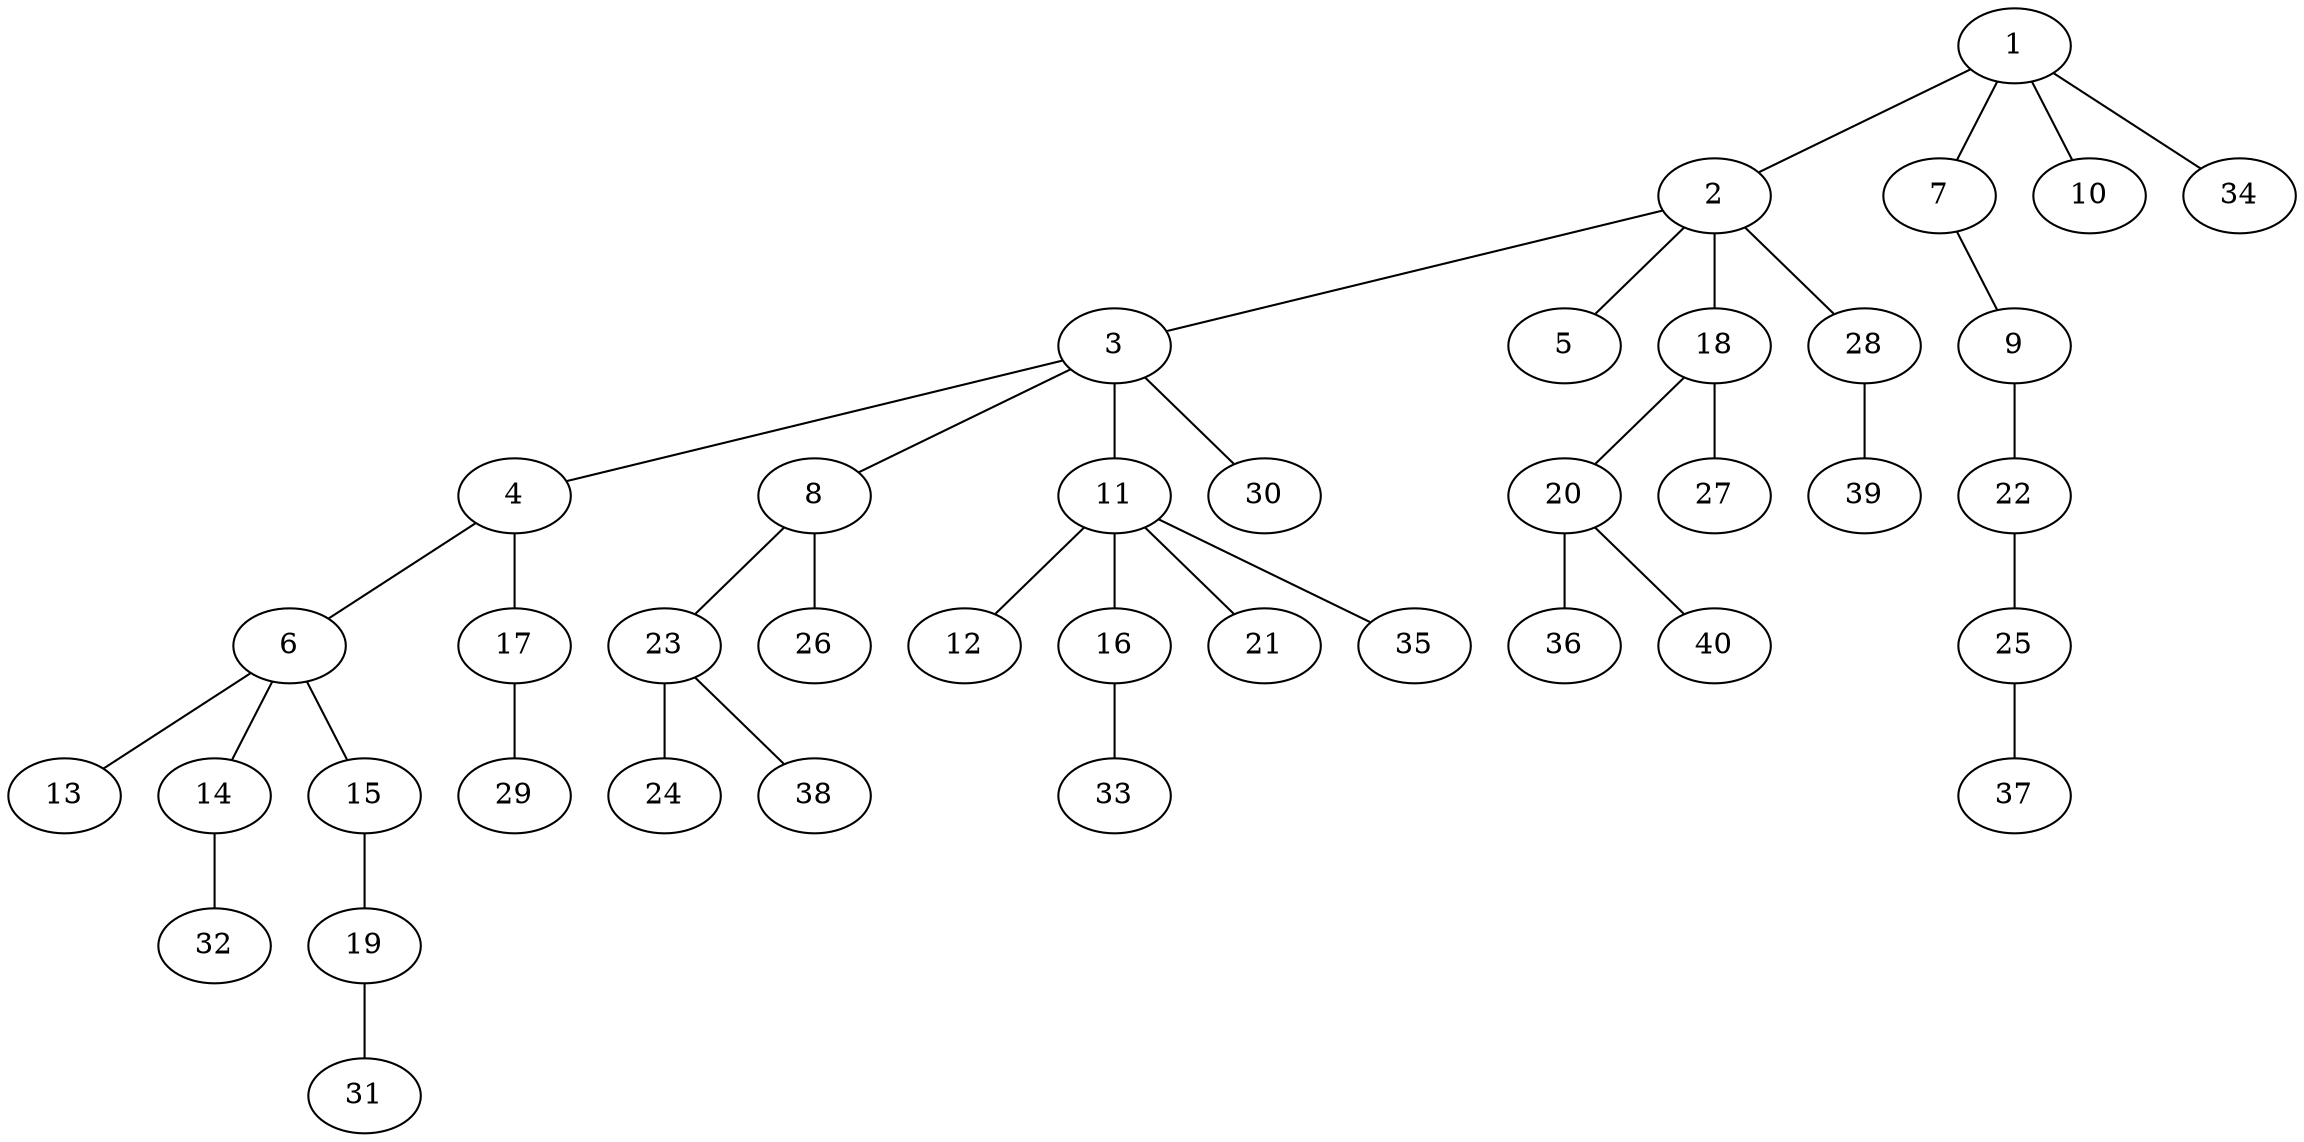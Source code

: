graph graphname {1--2
1--7
1--10
1--34
2--3
2--5
2--18
2--28
3--4
3--8
3--11
3--30
4--6
4--17
6--13
6--14
6--15
7--9
8--23
8--26
9--22
11--12
11--16
11--21
11--35
14--32
15--19
16--33
17--29
18--20
18--27
19--31
20--36
20--40
22--25
23--24
23--38
25--37
28--39
}